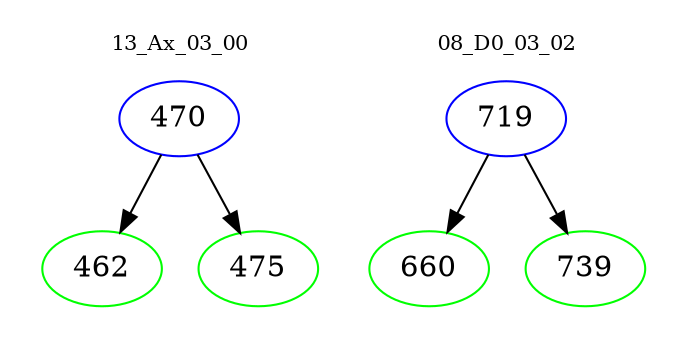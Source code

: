 digraph{
subgraph cluster_0 {
color = white
label = "13_Ax_03_00";
fontsize=10;
T0_470 [label="470", color="blue"]
T0_470 -> T0_462 [color="black"]
T0_462 [label="462", color="green"]
T0_470 -> T0_475 [color="black"]
T0_475 [label="475", color="green"]
}
subgraph cluster_1 {
color = white
label = "08_D0_03_02";
fontsize=10;
T1_719 [label="719", color="blue"]
T1_719 -> T1_660 [color="black"]
T1_660 [label="660", color="green"]
T1_719 -> T1_739 [color="black"]
T1_739 [label="739", color="green"]
}
}
